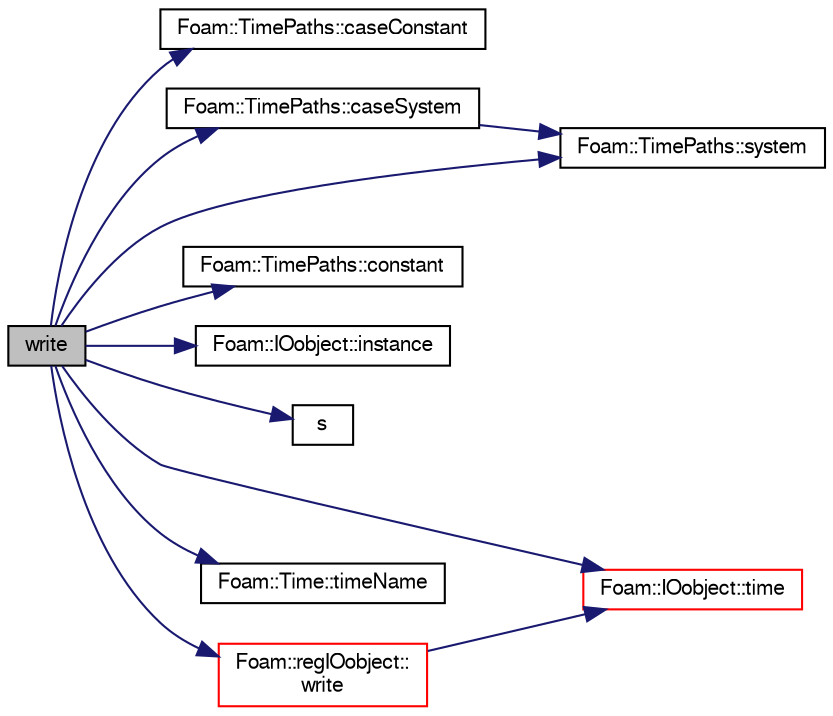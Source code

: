 digraph "write"
{
  bgcolor="transparent";
  edge [fontname="FreeSans",fontsize="10",labelfontname="FreeSans",labelfontsize="10"];
  node [fontname="FreeSans",fontsize="10",shape=record];
  rankdir="LR";
  Node1 [label="write",height=0.2,width=0.4,color="black", fillcolor="grey75", style="filled" fontcolor="black"];
  Node1 -> Node2 [color="midnightblue",fontsize="10",style="solid",fontname="FreeSans"];
  Node2 [label="Foam::TimePaths::caseConstant",height=0.2,width=0.4,color="black",URL="$a02538.html#a50b38bc5bf58a37bad4bc4fd58245019",tooltip="Return constant name for the case. "];
  Node1 -> Node3 [color="midnightblue",fontsize="10",style="solid",fontname="FreeSans"];
  Node3 [label="Foam::TimePaths::caseSystem",height=0.2,width=0.4,color="black",URL="$a02538.html#a6f01ba4fe6416ad273c7c313c473025a",tooltip="Return system name for the case. "];
  Node3 -> Node4 [color="midnightblue",fontsize="10",style="solid",fontname="FreeSans"];
  Node4 [label="Foam::TimePaths::system",height=0.2,width=0.4,color="black",URL="$a02538.html#a5f13b4302d1fa7edcca14b08917974fc",tooltip="Return system name. "];
  Node1 -> Node5 [color="midnightblue",fontsize="10",style="solid",fontname="FreeSans"];
  Node5 [label="Foam::TimePaths::constant",height=0.2,width=0.4,color="black",URL="$a02538.html#a5aa65a27a46ca75d80f0821d80606c04",tooltip="Return constant name. "];
  Node1 -> Node6 [color="midnightblue",fontsize="10",style="solid",fontname="FreeSans"];
  Node6 [label="Foam::IOobject::instance",height=0.2,width=0.4,color="black",URL="$a01142.html#a927868ca22fb186135659bc0acadd47b"];
  Node1 -> Node7 [color="midnightblue",fontsize="10",style="solid",fontname="FreeSans"];
  Node7 [label="s",height=0.2,width=0.4,color="black",URL="$a03883.html#abb9c4233033fad2ad0206cd4adad3b9f"];
  Node1 -> Node4 [color="midnightblue",fontsize="10",style="solid",fontname="FreeSans"];
  Node1 -> Node8 [color="midnightblue",fontsize="10",style="solid",fontname="FreeSans"];
  Node8 [label="Foam::IOobject::time",height=0.2,width=0.4,color="red",URL="$a01142.html#ab5a56b597db315d880e81c09a4341244",tooltip="Return time. "];
  Node1 -> Node9 [color="midnightblue",fontsize="10",style="solid",fontname="FreeSans"];
  Node9 [label="Foam::Time::timeName",height=0.2,width=0.4,color="black",URL="$a02535.html#ad9d86fef6eca18797c786726cf925179",tooltip="Return time name of given scalar time. "];
  Node1 -> Node10 [color="midnightblue",fontsize="10",style="solid",fontname="FreeSans"];
  Node10 [label="Foam::regIOobject::\lwrite",height=0.2,width=0.4,color="red",URL="$a02084.html#a6e5faa425b059eeb55cd904755791076",tooltip="Write using setting from DB. "];
  Node10 -> Node8 [color="midnightblue",fontsize="10",style="solid",fontname="FreeSans"];
}
